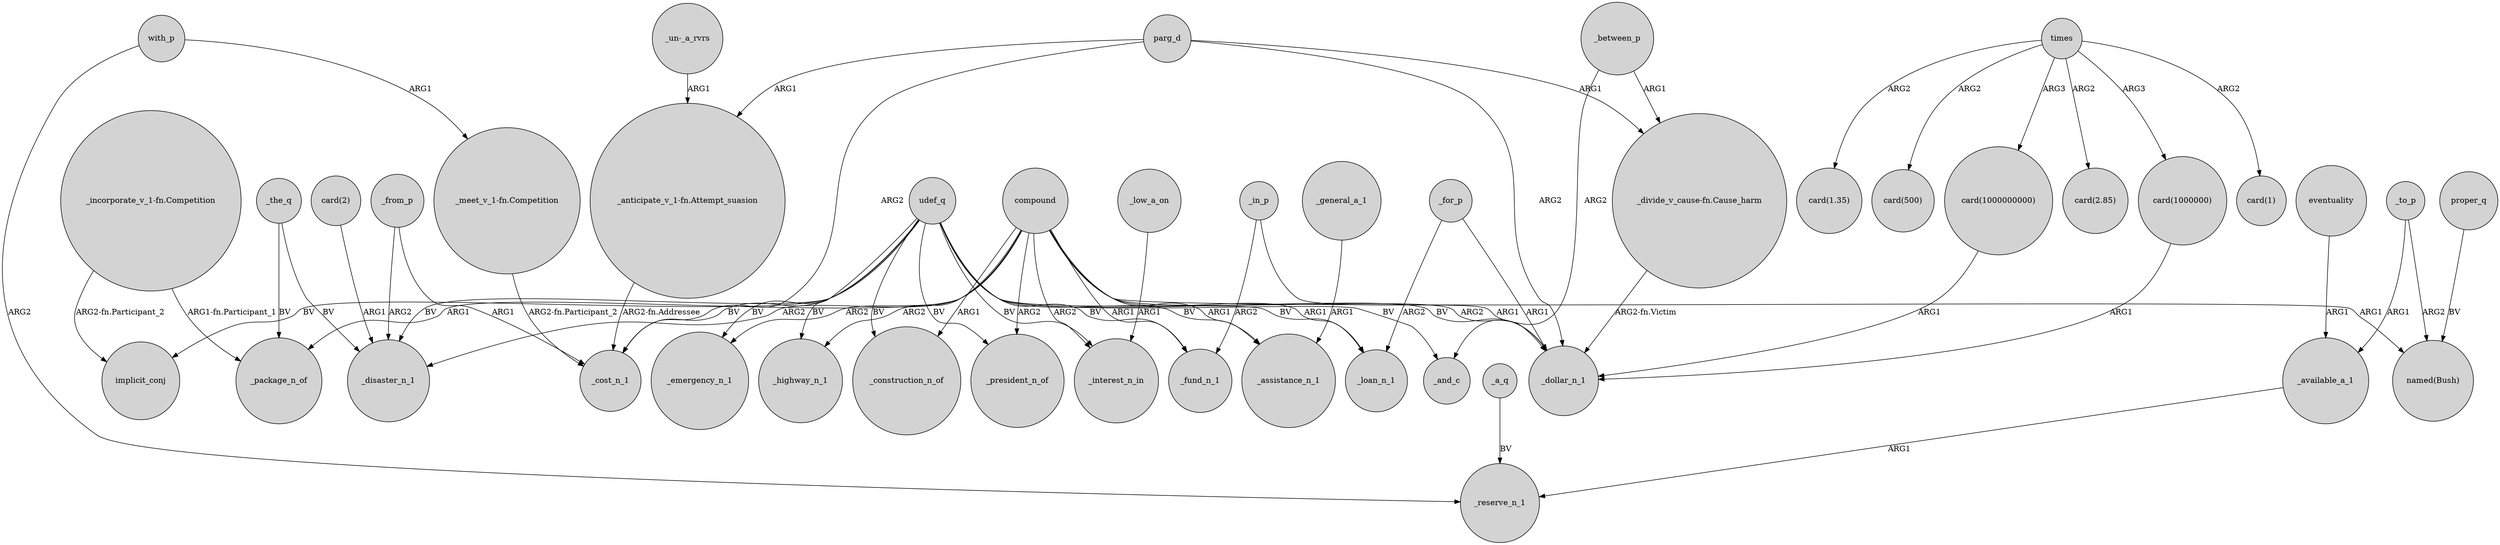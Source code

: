 digraph {
	node [shape=circle style=filled]
	_the_q -> _package_n_of [label=BV]
	_from_p -> _disaster_n_1 [label=ARG2]
	_a_q -> _reserve_n_1 [label=BV]
	parg_d -> _dollar_n_1 [label=ARG2]
	"card(1000000000)" -> _dollar_n_1 [label=ARG1]
	udef_q -> _highway_n_1 [label=BV]
	_from_p -> _cost_n_1 [label=ARG1]
	compound -> _president_n_of [label=ARG2]
	with_p -> _reserve_n_1 [label=ARG2]
	"_anticipate_v_1-fn.Attempt_suasion" -> _cost_n_1 [label="ARG2-fn.Addressee"]
	compound -> _disaster_n_1 [label=ARG2]
	_general_a_1 -> _assistance_n_1 [label=ARG1]
	compound -> _highway_n_1 [label=ARG2]
	eventuality -> _available_a_1 [label=ARG1]
	compound -> "named(Bush)" [label=ARG1]
	compound -> _emergency_n_1 [label=ARG2]
	_in_p -> _fund_n_1 [label=ARG2]
	udef_q -> _fund_n_1 [label=BV]
	udef_q -> _loan_n_1 [label=BV]
	times -> "card(1000000)" [label=ARG3]
	_to_p -> _available_a_1 [label=ARG1]
	with_p -> "_meet_v_1-fn.Competition" [label=ARG1]
	times -> "card(1)" [label=ARG2]
	_between_p -> "_divide_v_cause-fn.Cause_harm" [label=ARG1]
	compound -> _dollar_n_1 [label=ARG2]
	parg_d -> _cost_n_1 [label=ARG2]
	_available_a_1 -> _reserve_n_1 [label=ARG1]
	times -> "card(1000000000)" [label=ARG3]
	udef_q -> _and_c [label=BV]
	parg_d -> "_divide_v_cause-fn.Cause_harm" [label=ARG1]
	"_un-_a_rvrs" -> "_anticipate_v_1-fn.Attempt_suasion" [label=ARG1]
	udef_q -> _emergency_n_1 [label=BV]
	_in_p -> _dollar_n_1 [label=ARG1]
	proper_q -> "named(Bush)" [label=BV]
	_low_a_on -> _interest_n_in [label=ARG1]
	parg_d -> "_anticipate_v_1-fn.Attempt_suasion" [label=ARG1]
	"_incorporate_v_1-fn.Competition" -> _package_n_of [label="ARG1-fn.Participant_1"]
	compound -> _loan_n_1 [label=ARG1]
	"card(2)" -> _disaster_n_1 [label=ARG1]
	udef_q -> _dollar_n_1 [label=BV]
	times -> "card(1.35)" [label=ARG2]
	"card(1000000)" -> _dollar_n_1 [label=ARG1]
	udef_q -> _assistance_n_1 [label=BV]
	_for_p -> _dollar_n_1 [label=ARG1]
	_the_q -> _disaster_n_1 [label=BV]
	_for_p -> _loan_n_1 [label=ARG2]
	"_incorporate_v_1-fn.Competition" -> implicit_conj [label="ARG2-fn.Participant_2"]
	compound -> _construction_n_of [label=ARG1]
	"_meet_v_1-fn.Competition" -> _cost_n_1 [label="ARG2-fn.Participant_2"]
	compound -> _assistance_n_1 [label=ARG1]
	"_divide_v_cause-fn.Cause_harm" -> _dollar_n_1 [label="ARG2-fn.Victim"]
	udef_q -> _interest_n_in [label=BV]
	times -> "card(500)" [label=ARG2]
	_to_p -> "named(Bush)" [label=ARG2]
	_between_p -> _and_c [label=ARG2]
	udef_q -> _construction_n_of [label=BV]
	udef_q -> _president_n_of [label=BV]
	compound -> _package_n_of [label=ARG1]
	times -> "card(2.85)" [label=ARG2]
	udef_q -> _disaster_n_1 [label=BV]
	udef_q -> implicit_conj [label=BV]
	compound -> _fund_n_1 [label=ARG1]
	compound -> _interest_n_in [label=ARG2]
	udef_q -> _cost_n_1 [label=BV]
}
